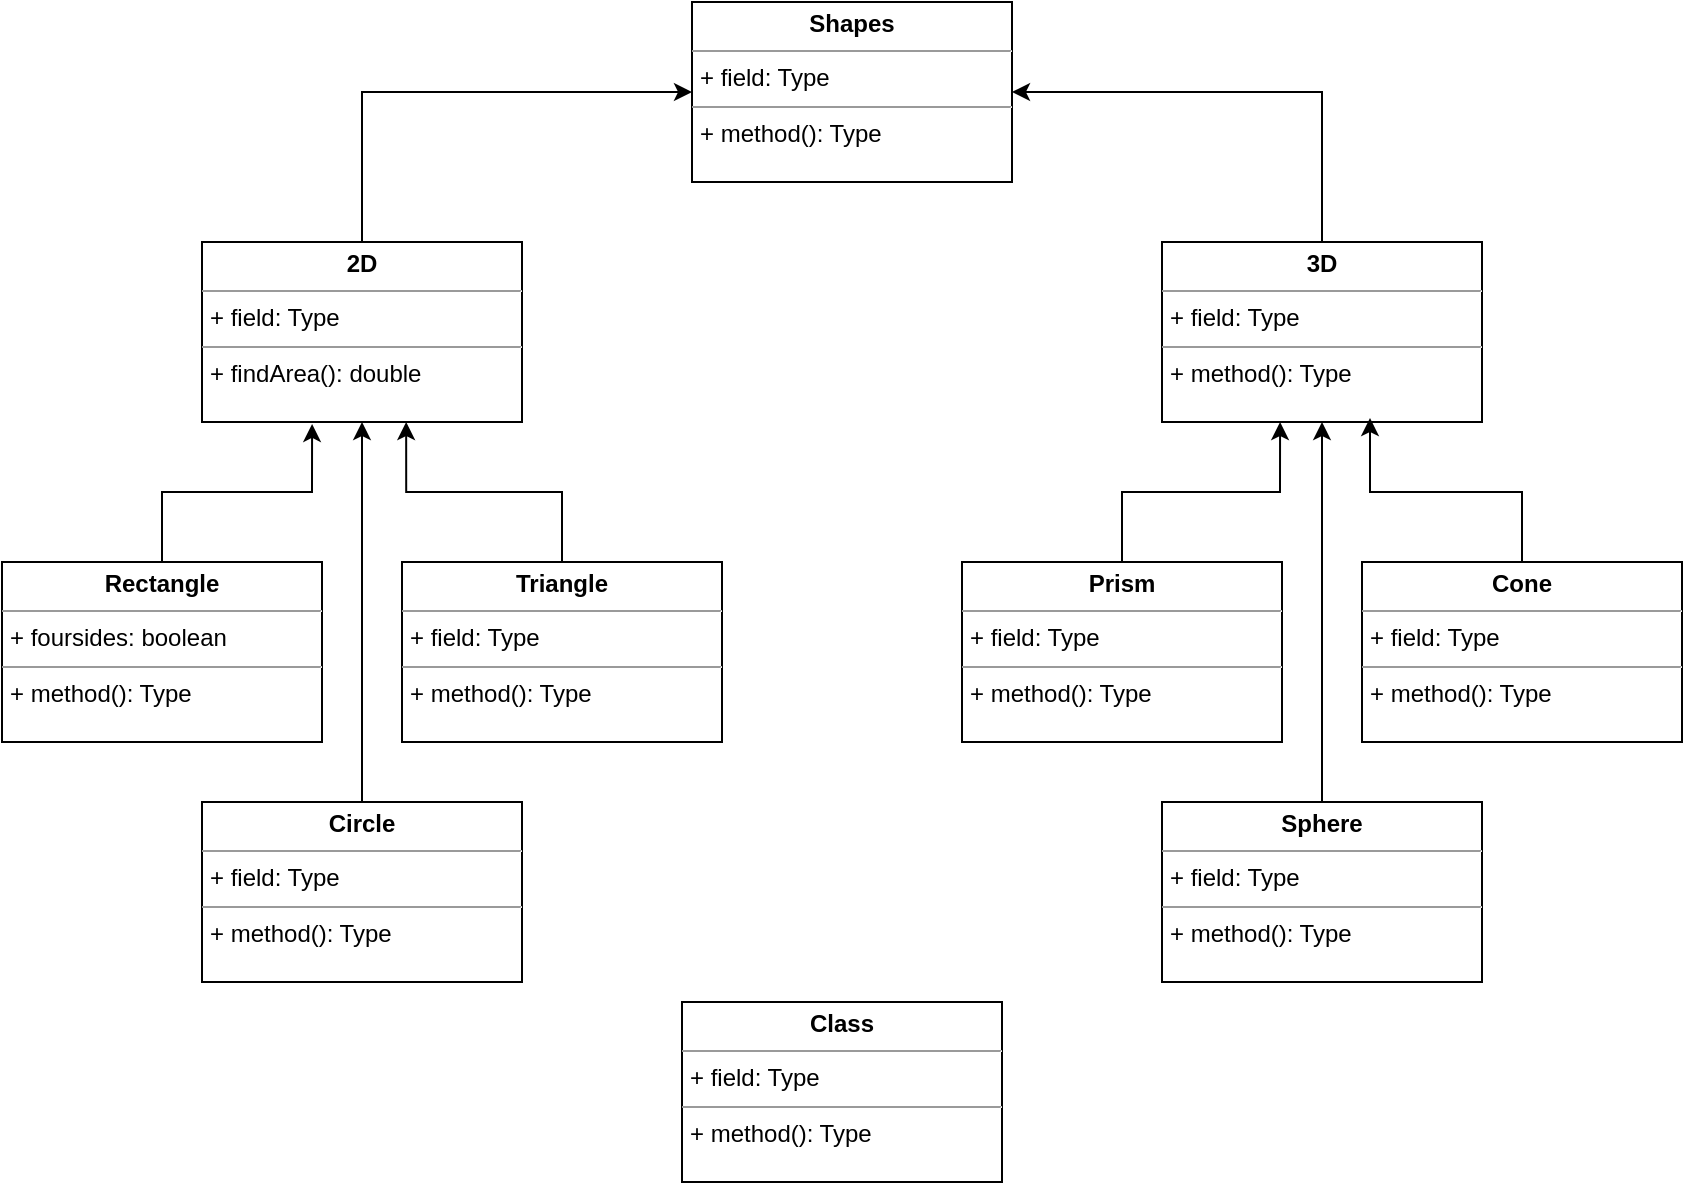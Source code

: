 <mxfile version="22.0.8" type="github">
  <diagram name="Page-1" id="VhtXlsVE16MSZwlCxBGO">
    <mxGraphModel dx="1434" dy="820" grid="1" gridSize="10" guides="1" tooltips="1" connect="1" arrows="1" fold="1" page="1" pageScale="1" pageWidth="850" pageHeight="1100" math="0" shadow="0">
      <root>
        <mxCell id="0" />
        <mxCell id="1" parent="0" />
        <mxCell id="DvjpbLolv9Nx6GbbzHmb-23" value="&lt;p style=&quot;margin:0px;margin-top:4px;text-align:center;&quot;&gt;&lt;b&gt;Shapes&lt;/b&gt;&lt;/p&gt;&lt;hr size=&quot;1&quot;&gt;&lt;p style=&quot;margin:0px;margin-left:4px;&quot;&gt;+ field: Type&lt;/p&gt;&lt;hr size=&quot;1&quot;&gt;&lt;p style=&quot;margin:0px;margin-left:4px;&quot;&gt;+ method(): Type&lt;/p&gt;" style="verticalAlign=top;align=left;overflow=fill;fontSize=12;fontFamily=Helvetica;html=1;whiteSpace=wrap;" vertex="1" parent="1">
          <mxGeometry x="345" y="40" width="160" height="90" as="geometry" />
        </mxCell>
        <mxCell id="DvjpbLolv9Nx6GbbzHmb-34" style="edgeStyle=orthogonalEdgeStyle;rounded=0;orthogonalLoop=1;jettySize=auto;html=1;exitX=0.5;exitY=0;exitDx=0;exitDy=0;entryX=0;entryY=0.5;entryDx=0;entryDy=0;" edge="1" parent="1" source="DvjpbLolv9Nx6GbbzHmb-25" target="DvjpbLolv9Nx6GbbzHmb-23">
          <mxGeometry relative="1" as="geometry" />
        </mxCell>
        <mxCell id="DvjpbLolv9Nx6GbbzHmb-25" value="&lt;p style=&quot;margin:0px;margin-top:4px;text-align:center;&quot;&gt;&lt;b&gt;2D&lt;/b&gt;&lt;/p&gt;&lt;hr size=&quot;1&quot;&gt;&lt;p style=&quot;margin:0px;margin-left:4px;&quot;&gt;+ field: Type&lt;/p&gt;&lt;hr size=&quot;1&quot;&gt;&lt;p style=&quot;margin:0px;margin-left:4px;&quot;&gt;+ findArea(): double&lt;/p&gt;" style="verticalAlign=top;align=left;overflow=fill;fontSize=12;fontFamily=Helvetica;html=1;whiteSpace=wrap;" vertex="1" parent="1">
          <mxGeometry x="100" y="160" width="160" height="90" as="geometry" />
        </mxCell>
        <mxCell id="DvjpbLolv9Nx6GbbzHmb-35" style="edgeStyle=orthogonalEdgeStyle;rounded=0;orthogonalLoop=1;jettySize=auto;html=1;exitX=0.5;exitY=0;exitDx=0;exitDy=0;entryX=1;entryY=0.5;entryDx=0;entryDy=0;" edge="1" parent="1" source="DvjpbLolv9Nx6GbbzHmb-26" target="DvjpbLolv9Nx6GbbzHmb-23">
          <mxGeometry relative="1" as="geometry" />
        </mxCell>
        <mxCell id="DvjpbLolv9Nx6GbbzHmb-26" value="&lt;p style=&quot;margin:0px;margin-top:4px;text-align:center;&quot;&gt;&lt;b&gt;3D&lt;/b&gt;&lt;/p&gt;&lt;hr size=&quot;1&quot;&gt;&lt;p style=&quot;margin:0px;margin-left:4px;&quot;&gt;+ field: Type&lt;/p&gt;&lt;hr size=&quot;1&quot;&gt;&lt;p style=&quot;margin:0px;margin-left:4px;&quot;&gt;+ method(): Type&lt;/p&gt;" style="verticalAlign=top;align=left;overflow=fill;fontSize=12;fontFamily=Helvetica;html=1;whiteSpace=wrap;" vertex="1" parent="1">
          <mxGeometry x="580" y="160" width="160" height="90" as="geometry" />
        </mxCell>
        <mxCell id="DvjpbLolv9Nx6GbbzHmb-27" value="&lt;p style=&quot;margin:0px;margin-top:4px;text-align:center;&quot;&gt;&lt;b&gt;Rectangle&lt;/b&gt;&lt;/p&gt;&lt;hr size=&quot;1&quot;&gt;&lt;p style=&quot;margin:0px;margin-left:4px;&quot;&gt;+ foursides: boolean&lt;/p&gt;&lt;hr size=&quot;1&quot;&gt;&lt;p style=&quot;margin:0px;margin-left:4px;&quot;&gt;+ method(): Type&lt;/p&gt;" style="verticalAlign=top;align=left;overflow=fill;fontSize=12;fontFamily=Helvetica;html=1;whiteSpace=wrap;" vertex="1" parent="1">
          <mxGeometry y="320" width="160" height="90" as="geometry" />
        </mxCell>
        <mxCell id="DvjpbLolv9Nx6GbbzHmb-38" style="edgeStyle=orthogonalEdgeStyle;rounded=0;orthogonalLoop=1;jettySize=auto;html=1;exitX=0.5;exitY=0;exitDx=0;exitDy=0;entryX=0.638;entryY=1;entryDx=0;entryDy=0;entryPerimeter=0;" edge="1" parent="1" source="DvjpbLolv9Nx6GbbzHmb-28" target="DvjpbLolv9Nx6GbbzHmb-25">
          <mxGeometry relative="1" as="geometry">
            <mxPoint x="200" y="260" as="targetPoint" />
          </mxGeometry>
        </mxCell>
        <mxCell id="DvjpbLolv9Nx6GbbzHmb-28" value="&lt;p style=&quot;margin:0px;margin-top:4px;text-align:center;&quot;&gt;&lt;b&gt;Triangle&lt;/b&gt;&lt;/p&gt;&lt;hr size=&quot;1&quot;&gt;&lt;p style=&quot;margin:0px;margin-left:4px;&quot;&gt;+ field: Type&lt;/p&gt;&lt;hr size=&quot;1&quot;&gt;&lt;p style=&quot;margin:0px;margin-left:4px;&quot;&gt;+ method(): Type&lt;/p&gt;" style="verticalAlign=top;align=left;overflow=fill;fontSize=12;fontFamily=Helvetica;html=1;whiteSpace=wrap;" vertex="1" parent="1">
          <mxGeometry x="200" y="320" width="160" height="90" as="geometry" />
        </mxCell>
        <mxCell id="DvjpbLolv9Nx6GbbzHmb-37" style="edgeStyle=orthogonalEdgeStyle;rounded=0;orthogonalLoop=1;jettySize=auto;html=1;exitX=0.5;exitY=0;exitDx=0;exitDy=0;entryX=0.5;entryY=1;entryDx=0;entryDy=0;" edge="1" parent="1" source="DvjpbLolv9Nx6GbbzHmb-29" target="DvjpbLolv9Nx6GbbzHmb-25">
          <mxGeometry relative="1" as="geometry" />
        </mxCell>
        <mxCell id="DvjpbLolv9Nx6GbbzHmb-29" value="&lt;p style=&quot;margin:0px;margin-top:4px;text-align:center;&quot;&gt;&lt;b&gt;Circle&lt;/b&gt;&lt;/p&gt;&lt;hr size=&quot;1&quot;&gt;&lt;p style=&quot;margin:0px;margin-left:4px;&quot;&gt;+ field: Type&lt;/p&gt;&lt;hr size=&quot;1&quot;&gt;&lt;p style=&quot;margin:0px;margin-left:4px;&quot;&gt;+ method(): Type&lt;/p&gt;" style="verticalAlign=top;align=left;overflow=fill;fontSize=12;fontFamily=Helvetica;html=1;whiteSpace=wrap;" vertex="1" parent="1">
          <mxGeometry x="100" y="440" width="160" height="90" as="geometry" />
        </mxCell>
        <mxCell id="DvjpbLolv9Nx6GbbzHmb-30" value="&lt;p style=&quot;margin:0px;margin-top:4px;text-align:center;&quot;&gt;&lt;b&gt;Prism&lt;/b&gt;&lt;/p&gt;&lt;hr size=&quot;1&quot;&gt;&lt;p style=&quot;margin:0px;margin-left:4px;&quot;&gt;+ field: Type&lt;/p&gt;&lt;hr size=&quot;1&quot;&gt;&lt;p style=&quot;margin:0px;margin-left:4px;&quot;&gt;+ method(): Type&lt;/p&gt;" style="verticalAlign=top;align=left;overflow=fill;fontSize=12;fontFamily=Helvetica;html=1;whiteSpace=wrap;" vertex="1" parent="1">
          <mxGeometry x="480" y="320" width="160" height="90" as="geometry" />
        </mxCell>
        <mxCell id="DvjpbLolv9Nx6GbbzHmb-31" value="&lt;p style=&quot;margin:0px;margin-top:4px;text-align:center;&quot;&gt;&lt;b&gt;Cone&lt;/b&gt;&lt;/p&gt;&lt;hr size=&quot;1&quot;&gt;&lt;p style=&quot;margin:0px;margin-left:4px;&quot;&gt;+ field: Type&lt;/p&gt;&lt;hr size=&quot;1&quot;&gt;&lt;p style=&quot;margin:0px;margin-left:4px;&quot;&gt;+ method(): Type&lt;/p&gt;" style="verticalAlign=top;align=left;overflow=fill;fontSize=12;fontFamily=Helvetica;html=1;whiteSpace=wrap;" vertex="1" parent="1">
          <mxGeometry x="680" y="320" width="160" height="90" as="geometry" />
        </mxCell>
        <mxCell id="DvjpbLolv9Nx6GbbzHmb-40" style="edgeStyle=orthogonalEdgeStyle;rounded=0;orthogonalLoop=1;jettySize=auto;html=1;exitX=0.5;exitY=0;exitDx=0;exitDy=0;entryX=0.5;entryY=1;entryDx=0;entryDy=0;" edge="1" parent="1" source="DvjpbLolv9Nx6GbbzHmb-32" target="DvjpbLolv9Nx6GbbzHmb-26">
          <mxGeometry relative="1" as="geometry" />
        </mxCell>
        <mxCell id="DvjpbLolv9Nx6GbbzHmb-32" value="&lt;p style=&quot;margin:0px;margin-top:4px;text-align:center;&quot;&gt;&lt;b&gt;Sphere&lt;/b&gt;&lt;/p&gt;&lt;hr size=&quot;1&quot;&gt;&lt;p style=&quot;margin:0px;margin-left:4px;&quot;&gt;+ field: Type&lt;/p&gt;&lt;hr size=&quot;1&quot;&gt;&lt;p style=&quot;margin:0px;margin-left:4px;&quot;&gt;+ method(): Type&lt;/p&gt;" style="verticalAlign=top;align=left;overflow=fill;fontSize=12;fontFamily=Helvetica;html=1;whiteSpace=wrap;" vertex="1" parent="1">
          <mxGeometry x="580" y="440" width="160" height="90" as="geometry" />
        </mxCell>
        <mxCell id="DvjpbLolv9Nx6GbbzHmb-36" style="edgeStyle=orthogonalEdgeStyle;rounded=0;orthogonalLoop=1;jettySize=auto;html=1;exitX=0.5;exitY=0;exitDx=0;exitDy=0;entryX=0.344;entryY=1.011;entryDx=0;entryDy=0;entryPerimeter=0;" edge="1" parent="1" source="DvjpbLolv9Nx6GbbzHmb-27" target="DvjpbLolv9Nx6GbbzHmb-25">
          <mxGeometry relative="1" as="geometry" />
        </mxCell>
        <mxCell id="DvjpbLolv9Nx6GbbzHmb-39" style="edgeStyle=orthogonalEdgeStyle;rounded=0;orthogonalLoop=1;jettySize=auto;html=1;exitX=0.5;exitY=0;exitDx=0;exitDy=0;entryX=0.369;entryY=1;entryDx=0;entryDy=0;entryPerimeter=0;" edge="1" parent="1" source="DvjpbLolv9Nx6GbbzHmb-30" target="DvjpbLolv9Nx6GbbzHmb-26">
          <mxGeometry relative="1" as="geometry" />
        </mxCell>
        <mxCell id="DvjpbLolv9Nx6GbbzHmb-41" style="edgeStyle=orthogonalEdgeStyle;rounded=0;orthogonalLoop=1;jettySize=auto;html=1;exitX=0.5;exitY=0;exitDx=0;exitDy=0;entryX=0.65;entryY=0.978;entryDx=0;entryDy=0;entryPerimeter=0;" edge="1" parent="1" source="DvjpbLolv9Nx6GbbzHmb-31" target="DvjpbLolv9Nx6GbbzHmb-26">
          <mxGeometry relative="1" as="geometry" />
        </mxCell>
        <mxCell id="DvjpbLolv9Nx6GbbzHmb-42" value="&lt;p style=&quot;margin:0px;margin-top:4px;text-align:center;&quot;&gt;&lt;b&gt;Class&lt;/b&gt;&lt;/p&gt;&lt;hr size=&quot;1&quot;/&gt;&lt;p style=&quot;margin:0px;margin-left:4px;&quot;&gt;+ field: Type&lt;/p&gt;&lt;hr size=&quot;1&quot;/&gt;&lt;p style=&quot;margin:0px;margin-left:4px;&quot;&gt;+ method(): Type&lt;/p&gt;" style="verticalAlign=top;align=left;overflow=fill;fontSize=12;fontFamily=Helvetica;html=1;whiteSpace=wrap;" vertex="1" parent="1">
          <mxGeometry x="340" y="540" width="160" height="90" as="geometry" />
        </mxCell>
      </root>
    </mxGraphModel>
  </diagram>
</mxfile>
